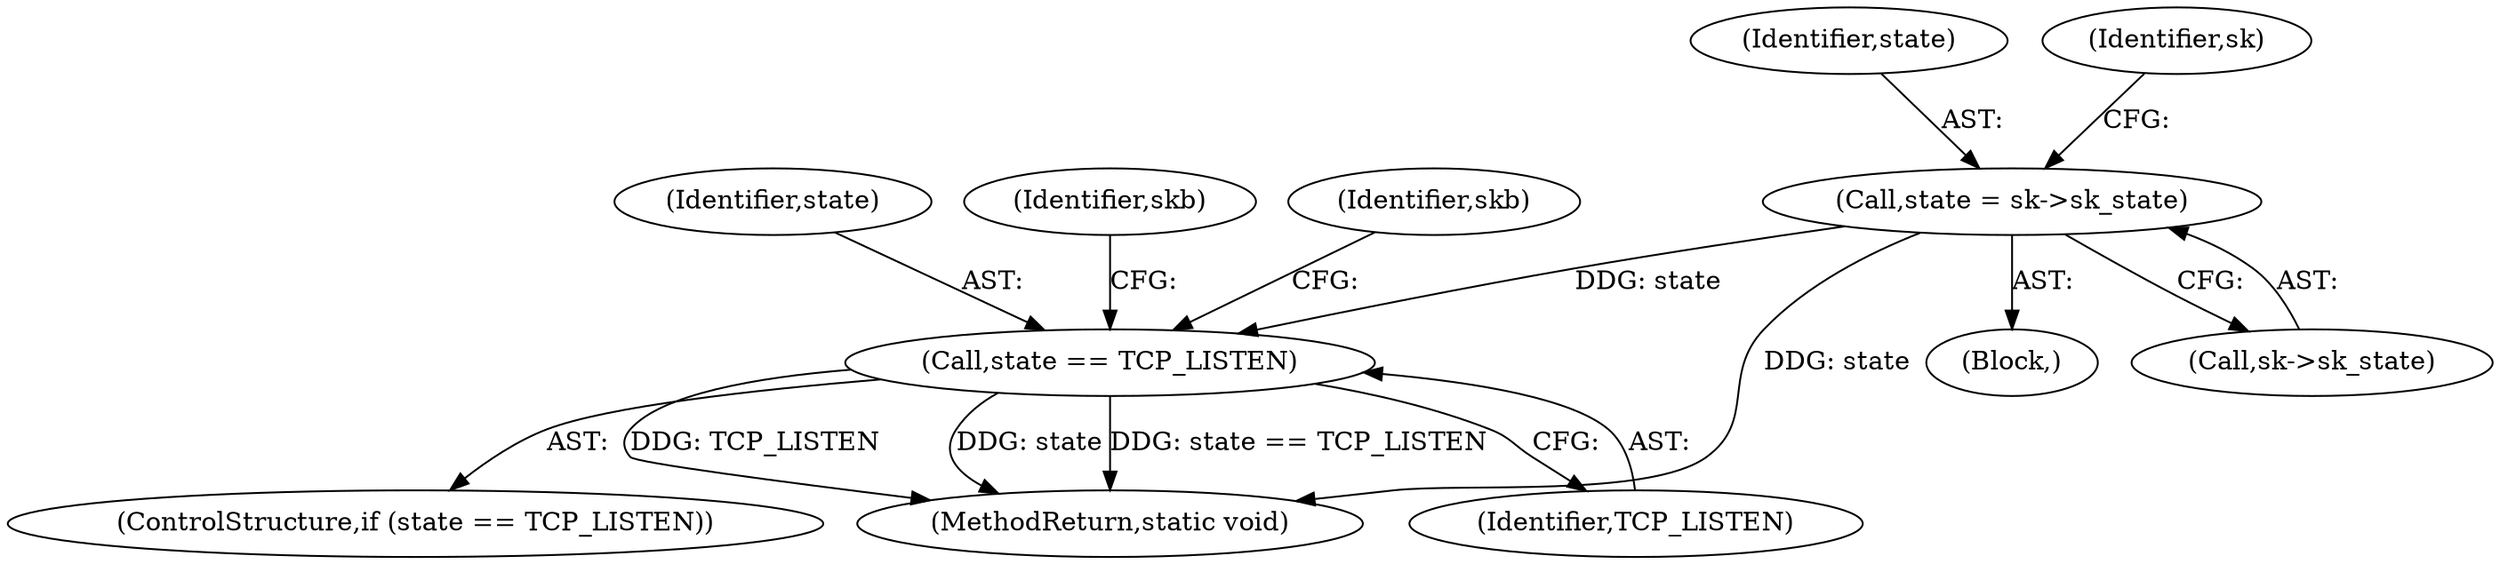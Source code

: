 digraph "0_linux_7d267278a9ece963d77eefec61630223fce08c6c_3@pointer" {
"1000151" [label="(Call,state = sk->sk_state)"];
"1000240" [label="(Call,state == TCP_LISTEN)"];
"1000239" [label="(ControlStructure,if (state == TCP_LISTEN))"];
"1000152" [label="(Identifier,state)"];
"1000111" [label="(Block,)"];
"1000241" [label="(Identifier,state)"];
"1000270" [label="(MethodReturn,static void)"];
"1000153" [label="(Call,sk->sk_state)"];
"1000251" [label="(Identifier,skb)"];
"1000151" [label="(Call,state = sk->sk_state)"];
"1000240" [label="(Call,state == TCP_LISTEN)"];
"1000245" [label="(Identifier,skb)"];
"1000242" [label="(Identifier,TCP_LISTEN)"];
"1000158" [label="(Identifier,sk)"];
"1000151" -> "1000111"  [label="AST: "];
"1000151" -> "1000153"  [label="CFG: "];
"1000152" -> "1000151"  [label="AST: "];
"1000153" -> "1000151"  [label="AST: "];
"1000158" -> "1000151"  [label="CFG: "];
"1000151" -> "1000270"  [label="DDG: state"];
"1000151" -> "1000240"  [label="DDG: state"];
"1000240" -> "1000239"  [label="AST: "];
"1000240" -> "1000242"  [label="CFG: "];
"1000241" -> "1000240"  [label="AST: "];
"1000242" -> "1000240"  [label="AST: "];
"1000245" -> "1000240"  [label="CFG: "];
"1000251" -> "1000240"  [label="CFG: "];
"1000240" -> "1000270"  [label="DDG: state == TCP_LISTEN"];
"1000240" -> "1000270"  [label="DDG: TCP_LISTEN"];
"1000240" -> "1000270"  [label="DDG: state"];
}
